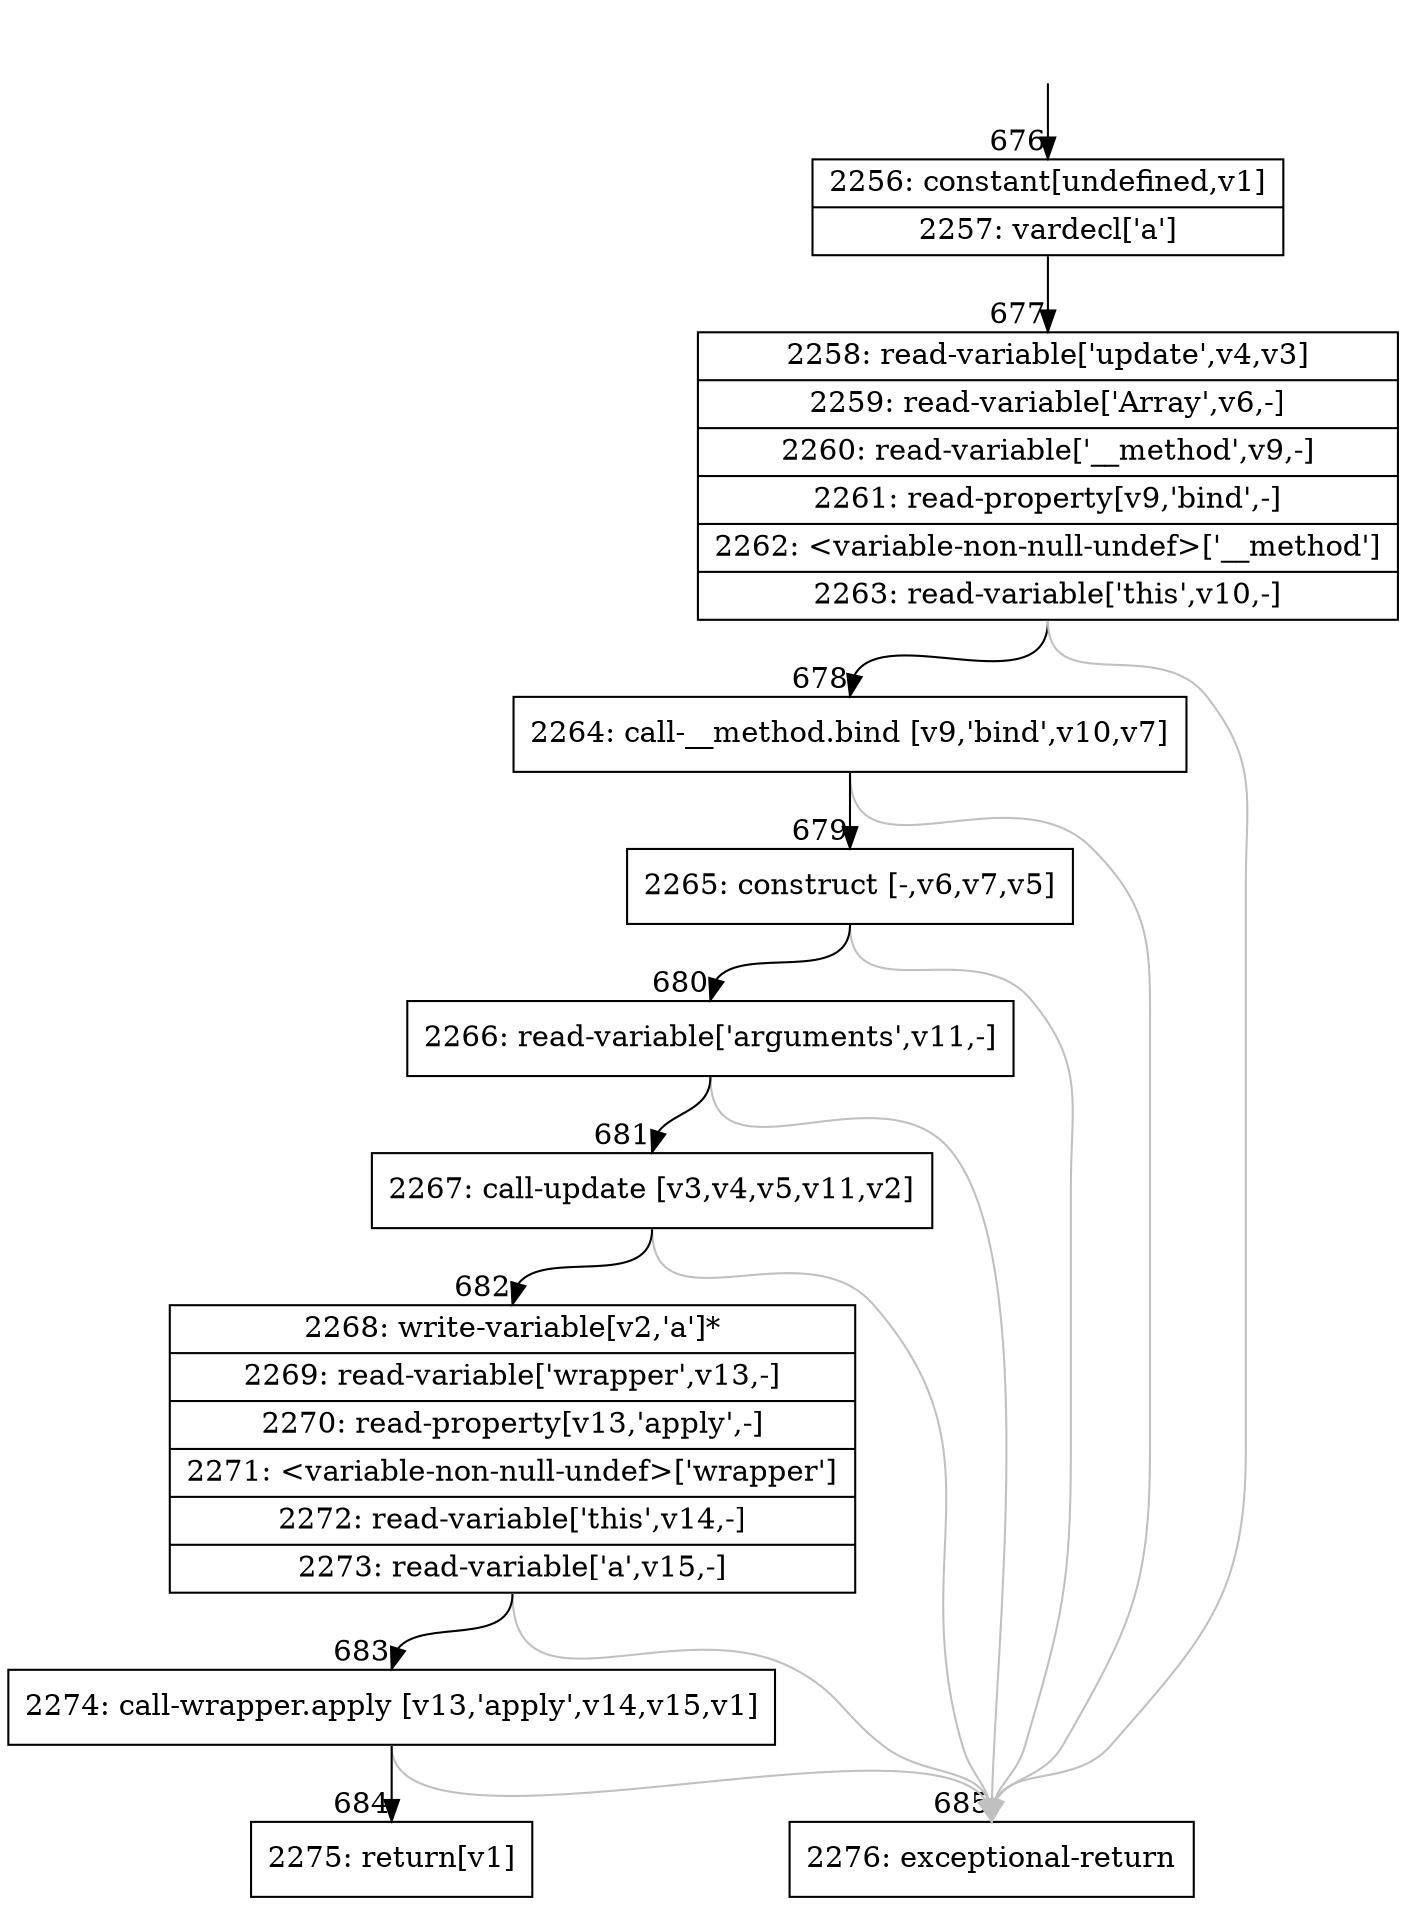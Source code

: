 digraph {
rankdir="TD"
BB_entry54[shape=none,label=""];
BB_entry54 -> BB676 [tailport=s, headport=n, headlabel="    676"]
BB676 [shape=record label="{2256: constant[undefined,v1]|2257: vardecl['a']}" ] 
BB676 -> BB677 [tailport=s, headport=n, headlabel="      677"]
BB677 [shape=record label="{2258: read-variable['update',v4,v3]|2259: read-variable['Array',v6,-]|2260: read-variable['__method',v9,-]|2261: read-property[v9,'bind',-]|2262: \<variable-non-null-undef\>['__method']|2263: read-variable['this',v10,-]}" ] 
BB677 -> BB678 [tailport=s, headport=n, headlabel="      678"]
BB677 -> BB685 [tailport=s, headport=n, color=gray, headlabel="      685"]
BB678 [shape=record label="{2264: call-__method.bind [v9,'bind',v10,v7]}" ] 
BB678 -> BB679 [tailport=s, headport=n, headlabel="      679"]
BB678 -> BB685 [tailport=s, headport=n, color=gray]
BB679 [shape=record label="{2265: construct [-,v6,v7,v5]}" ] 
BB679 -> BB680 [tailport=s, headport=n, headlabel="      680"]
BB679 -> BB685 [tailport=s, headport=n, color=gray]
BB680 [shape=record label="{2266: read-variable['arguments',v11,-]}" ] 
BB680 -> BB681 [tailport=s, headport=n, headlabel="      681"]
BB680 -> BB685 [tailport=s, headport=n, color=gray]
BB681 [shape=record label="{2267: call-update [v3,v4,v5,v11,v2]}" ] 
BB681 -> BB682 [tailport=s, headport=n, headlabel="      682"]
BB681 -> BB685 [tailport=s, headport=n, color=gray]
BB682 [shape=record label="{2268: write-variable[v2,'a']*|2269: read-variable['wrapper',v13,-]|2270: read-property[v13,'apply',-]|2271: \<variable-non-null-undef\>['wrapper']|2272: read-variable['this',v14,-]|2273: read-variable['a',v15,-]}" ] 
BB682 -> BB683 [tailport=s, headport=n, headlabel="      683"]
BB682 -> BB685 [tailport=s, headport=n, color=gray]
BB683 [shape=record label="{2274: call-wrapper.apply [v13,'apply',v14,v15,v1]}" ] 
BB683 -> BB684 [tailport=s, headport=n, headlabel="      684"]
BB683 -> BB685 [tailport=s, headport=n, color=gray]
BB684 [shape=record label="{2275: return[v1]}" ] 
BB685 [shape=record label="{2276: exceptional-return}" ] 
//#$~ 447
}
